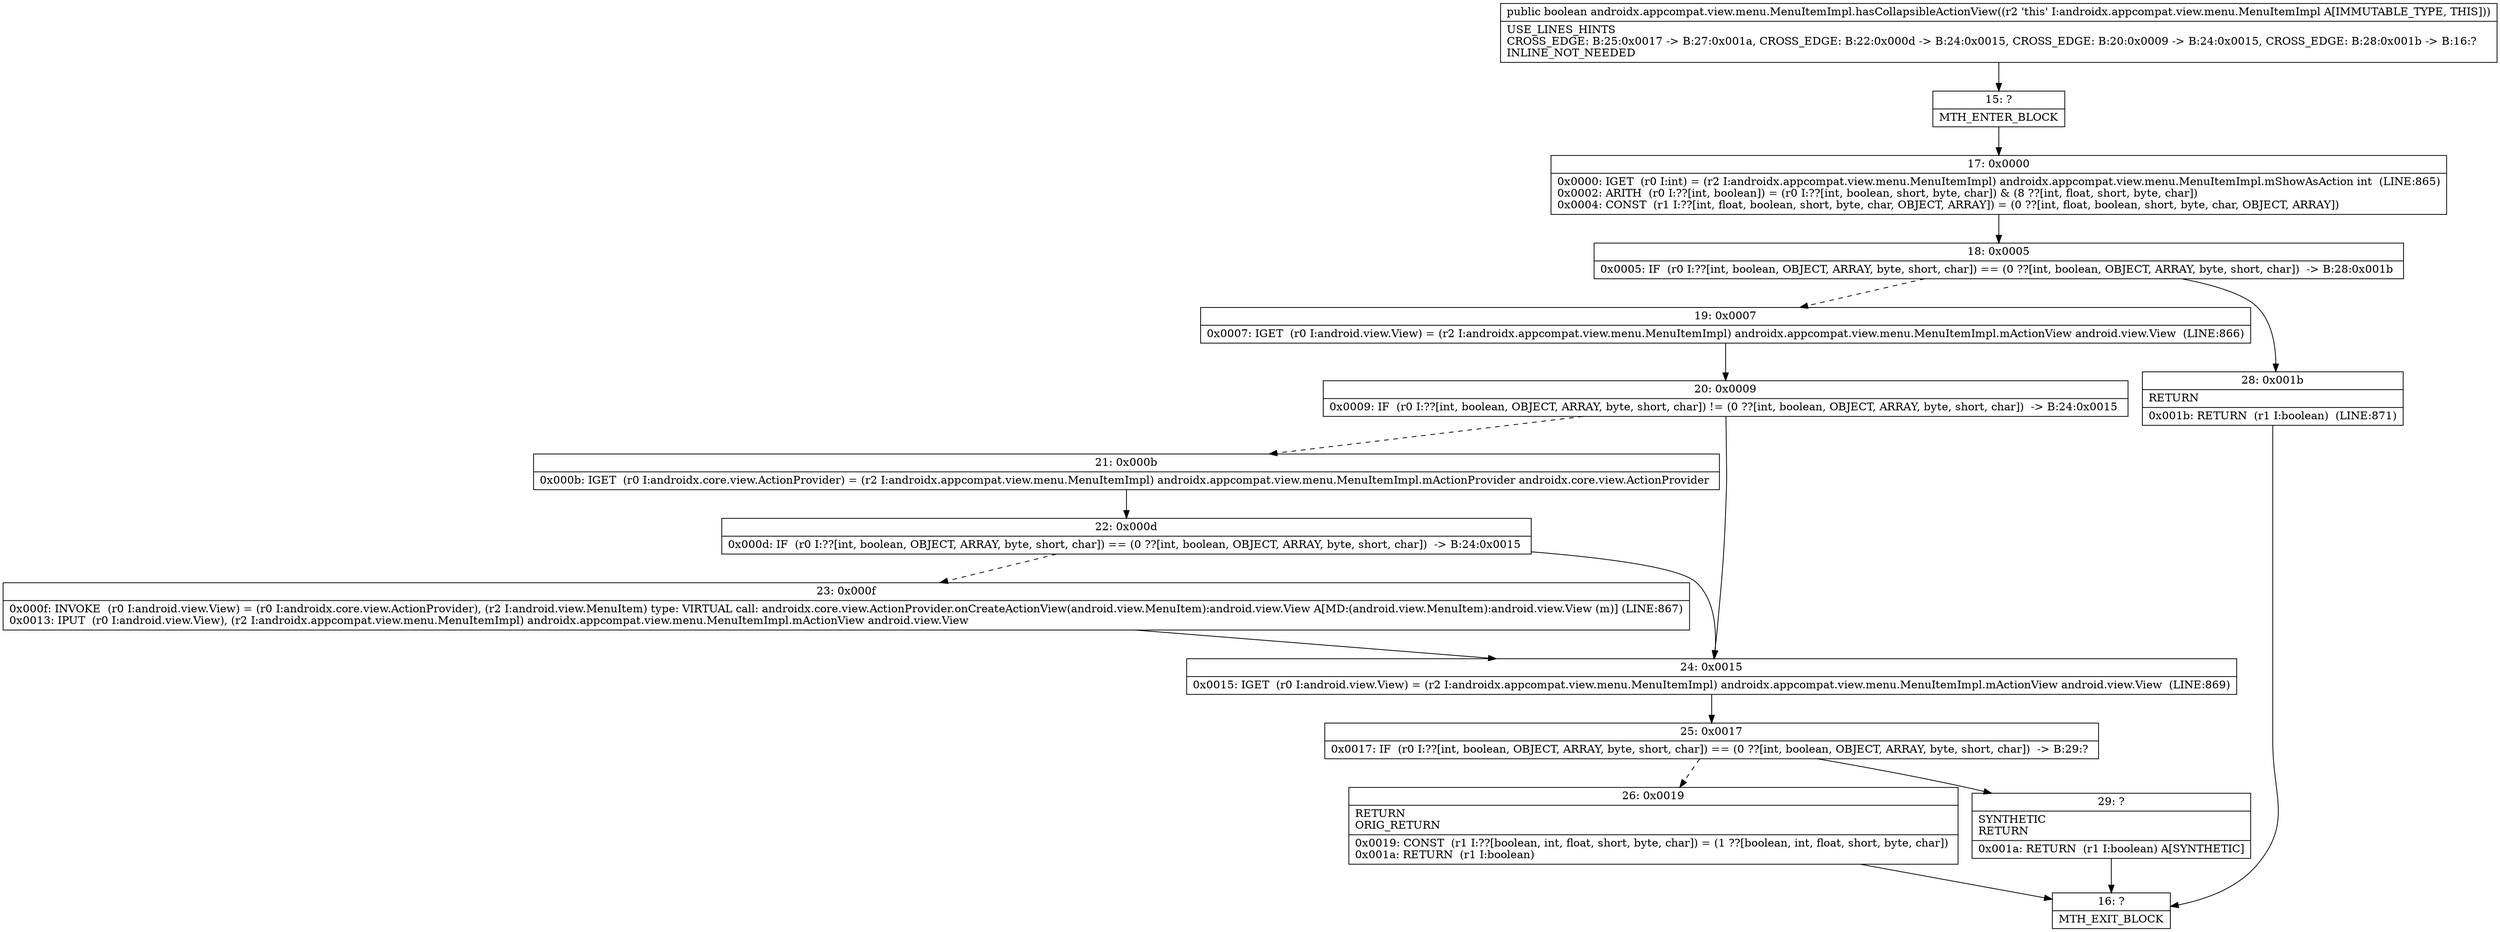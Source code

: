 digraph "CFG forandroidx.appcompat.view.menu.MenuItemImpl.hasCollapsibleActionView()Z" {
Node_15 [shape=record,label="{15\:\ ?|MTH_ENTER_BLOCK\l}"];
Node_17 [shape=record,label="{17\:\ 0x0000|0x0000: IGET  (r0 I:int) = (r2 I:androidx.appcompat.view.menu.MenuItemImpl) androidx.appcompat.view.menu.MenuItemImpl.mShowAsAction int  (LINE:865)\l0x0002: ARITH  (r0 I:??[int, boolean]) = (r0 I:??[int, boolean, short, byte, char]) & (8 ??[int, float, short, byte, char]) \l0x0004: CONST  (r1 I:??[int, float, boolean, short, byte, char, OBJECT, ARRAY]) = (0 ??[int, float, boolean, short, byte, char, OBJECT, ARRAY]) \l}"];
Node_18 [shape=record,label="{18\:\ 0x0005|0x0005: IF  (r0 I:??[int, boolean, OBJECT, ARRAY, byte, short, char]) == (0 ??[int, boolean, OBJECT, ARRAY, byte, short, char])  \-\> B:28:0x001b \l}"];
Node_19 [shape=record,label="{19\:\ 0x0007|0x0007: IGET  (r0 I:android.view.View) = (r2 I:androidx.appcompat.view.menu.MenuItemImpl) androidx.appcompat.view.menu.MenuItemImpl.mActionView android.view.View  (LINE:866)\l}"];
Node_20 [shape=record,label="{20\:\ 0x0009|0x0009: IF  (r0 I:??[int, boolean, OBJECT, ARRAY, byte, short, char]) != (0 ??[int, boolean, OBJECT, ARRAY, byte, short, char])  \-\> B:24:0x0015 \l}"];
Node_21 [shape=record,label="{21\:\ 0x000b|0x000b: IGET  (r0 I:androidx.core.view.ActionProvider) = (r2 I:androidx.appcompat.view.menu.MenuItemImpl) androidx.appcompat.view.menu.MenuItemImpl.mActionProvider androidx.core.view.ActionProvider \l}"];
Node_22 [shape=record,label="{22\:\ 0x000d|0x000d: IF  (r0 I:??[int, boolean, OBJECT, ARRAY, byte, short, char]) == (0 ??[int, boolean, OBJECT, ARRAY, byte, short, char])  \-\> B:24:0x0015 \l}"];
Node_23 [shape=record,label="{23\:\ 0x000f|0x000f: INVOKE  (r0 I:android.view.View) = (r0 I:androidx.core.view.ActionProvider), (r2 I:android.view.MenuItem) type: VIRTUAL call: androidx.core.view.ActionProvider.onCreateActionView(android.view.MenuItem):android.view.View A[MD:(android.view.MenuItem):android.view.View (m)] (LINE:867)\l0x0013: IPUT  (r0 I:android.view.View), (r2 I:androidx.appcompat.view.menu.MenuItemImpl) androidx.appcompat.view.menu.MenuItemImpl.mActionView android.view.View \l}"];
Node_24 [shape=record,label="{24\:\ 0x0015|0x0015: IGET  (r0 I:android.view.View) = (r2 I:androidx.appcompat.view.menu.MenuItemImpl) androidx.appcompat.view.menu.MenuItemImpl.mActionView android.view.View  (LINE:869)\l}"];
Node_25 [shape=record,label="{25\:\ 0x0017|0x0017: IF  (r0 I:??[int, boolean, OBJECT, ARRAY, byte, short, char]) == (0 ??[int, boolean, OBJECT, ARRAY, byte, short, char])  \-\> B:29:? \l}"];
Node_26 [shape=record,label="{26\:\ 0x0019|RETURN\lORIG_RETURN\l|0x0019: CONST  (r1 I:??[boolean, int, float, short, byte, char]) = (1 ??[boolean, int, float, short, byte, char]) \l0x001a: RETURN  (r1 I:boolean) \l}"];
Node_16 [shape=record,label="{16\:\ ?|MTH_EXIT_BLOCK\l}"];
Node_29 [shape=record,label="{29\:\ ?|SYNTHETIC\lRETURN\l|0x001a: RETURN  (r1 I:boolean) A[SYNTHETIC]\l}"];
Node_28 [shape=record,label="{28\:\ 0x001b|RETURN\l|0x001b: RETURN  (r1 I:boolean)  (LINE:871)\l}"];
MethodNode[shape=record,label="{public boolean androidx.appcompat.view.menu.MenuItemImpl.hasCollapsibleActionView((r2 'this' I:androidx.appcompat.view.menu.MenuItemImpl A[IMMUTABLE_TYPE, THIS]))  | USE_LINES_HINTS\lCROSS_EDGE: B:25:0x0017 \-\> B:27:0x001a, CROSS_EDGE: B:22:0x000d \-\> B:24:0x0015, CROSS_EDGE: B:20:0x0009 \-\> B:24:0x0015, CROSS_EDGE: B:28:0x001b \-\> B:16:?\lINLINE_NOT_NEEDED\l}"];
MethodNode -> Node_15;Node_15 -> Node_17;
Node_17 -> Node_18;
Node_18 -> Node_19[style=dashed];
Node_18 -> Node_28;
Node_19 -> Node_20;
Node_20 -> Node_21[style=dashed];
Node_20 -> Node_24;
Node_21 -> Node_22;
Node_22 -> Node_23[style=dashed];
Node_22 -> Node_24;
Node_23 -> Node_24;
Node_24 -> Node_25;
Node_25 -> Node_26[style=dashed];
Node_25 -> Node_29;
Node_26 -> Node_16;
Node_29 -> Node_16;
Node_28 -> Node_16;
}

